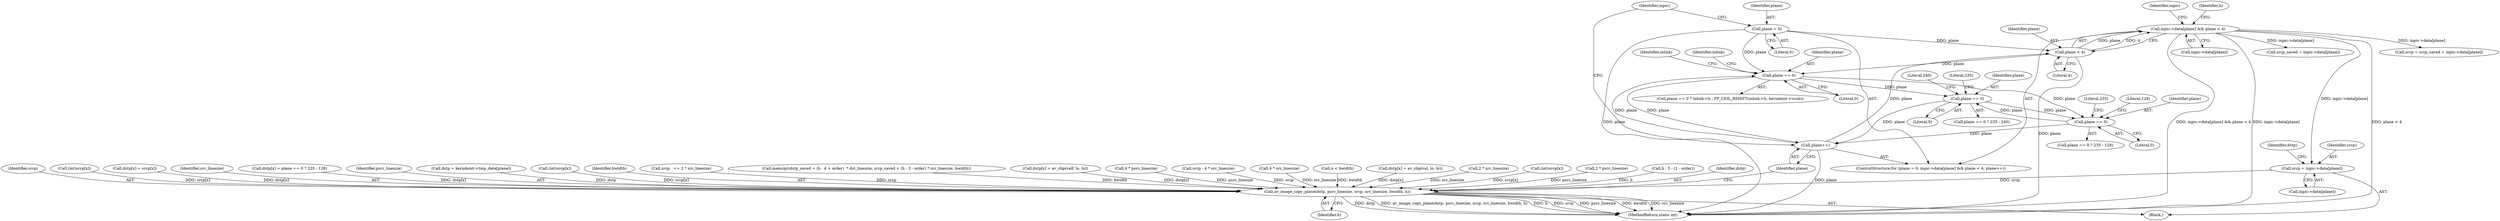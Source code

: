 digraph "0_FFmpeg_e43a0a232dbf6d3c161823c2e07c52e76227a1bc_5@array" {
"1001125" [label="(Call,srcp = inpic->data[plane])"];
"1000247" [label="(Call,inpic->data[plane] && plane < 4)"];
"1000253" [label="(Call,plane < 4)"];
"1000256" [label="(Call,plane++)"];
"1000738" [label="(Call,plane == 0)"];
"1000698" [label="(Call,plane == 0)"];
"1000262" [label="(Call,plane == 0)"];
"1000244" [label="(Call,plane = 0)"];
"1001139" [label="(Call,av_image_copy_plane(dstp, psrc_linesize, srcp, src_linesize, bwidth, h))"];
"1001140" [label="(Identifier,dstp)"];
"1001142" [label="(Identifier,srcp)"];
"1000773" [label="(Call,(int)srcp[x])"];
"1000253" [label="(Call,plane < 4)"];
"1000742" [label="(Literal,240)"];
"1000255" [label="(Literal,4)"];
"1001145" [label="(Identifier,h)"];
"1000264" [label="(Literal,0)"];
"1000246" [label="(Literal,0)"];
"1000741" [label="(Literal,235)"];
"1000698" [label="(Call,plane == 0)"];
"1001033" [label="(Call,dstp[x] = srcp[x])"];
"1001143" [label="(Identifier,src_linesize)"];
"1000254" [label="(Identifier,plane)"];
"1000243" [label="(ControlStructure,for (plane = 0; inpic->data[plane] && plane < 4; plane++))"];
"1000699" [label="(Identifier,plane)"];
"1000693" [label="(Call,dstp[x] = plane == 0 ? 235 : 128)"];
"1001139" [label="(Call,av_image_copy_plane(dstp, psrc_linesize, srcp, src_linesize, bwidth, h))"];
"1000282" [label="(Call,srcp = srcp_saved = inpic->data[plane])"];
"1000245" [label="(Identifier,plane)"];
"1000701" [label="(Literal,235)"];
"1000702" [label="(Literal,128)"];
"1001141" [label="(Identifier,psrc_linesize)"];
"1001132" [label="(Call,dstp = kerndeint->tmp_data[plane])"];
"1000244" [label="(Call,plane = 0)"];
"1000266" [label="(Identifier,inlink)"];
"1000258" [label="(Block,)"];
"1001133" [label="(Identifier,dstp)"];
"1000262" [label="(Call,plane == 0)"];
"1000263" [label="(Identifier,plane)"];
"1000616" [label="(Call,(int)srcp[x])"];
"1000739" [label="(Identifier,plane)"];
"1001127" [label="(Call,inpic->data[plane])"];
"1001153" [label="(MethodReturn,static int)"];
"1000738" [label="(Call,plane == 0)"];
"1000256" [label="(Call,plane++)"];
"1001144" [label="(Identifier,bwidth)"];
"1000247" [label="(Call,inpic->data[plane] && plane < 4)"];
"1001148" [label="(Identifier,inpic)"];
"1001075" [label="(Call,srcp   += 2 * src_linesize)"];
"1000270" [label="(Identifier,inlink)"];
"1000414" [label="(Call,memcpy(dstp_saved + (h - 4 + order)  * dst_linesize, srcp_saved + (h - 3 - order) * src_linesize, bwidth))"];
"1000260" [label="(Identifier,h)"];
"1000916" [label="(Call,dstp[x] = av_clip(valf, lo, hi))"];
"1000248" [label="(Call,inpic->data[plane])"];
"1000284" [label="(Call,srcp_saved = inpic->data[plane])"];
"1000486" [label="(Call,4 * psrc_linesize)"];
"1000740" [label="(Literal,0)"];
"1000523" [label="(Call,srcp - 4 * src_linesize)"];
"1001126" [label="(Identifier,srcp)"];
"1000700" [label="(Literal,0)"];
"1000551" [label="(Call,4 * src_linesize)"];
"1000592" [label="(Call,x < bwidth)"];
"1000697" [label="(Call,plane == 0 ? 235 : 128)"];
"1001023" [label="(Call,dstp[x] = av_clip(val, lo, hi))"];
"1000261" [label="(Call,plane == 0 ? inlink->h : FF_CEIL_RSHIFT(inlink->h, kerndeint->vsub))"];
"1001117" [label="(Call,2 * src_linesize)"];
"1000257" [label="(Identifier,plane)"];
"1000950" [label="(Call,(int)srcp[x])"];
"1000250" [label="(Identifier,inpic)"];
"1000737" [label="(Call,plane == 0 ? 235 : 240)"];
"1001072" [label="(Call,2 * psrc_linesize)"];
"1001125" [label="(Call,srcp = inpic->data[plane])"];
"1000577" [label="(Call,h - 5 - (1 - order))"];
"1001125" -> "1000258"  [label="AST: "];
"1001125" -> "1001127"  [label="CFG: "];
"1001126" -> "1001125"  [label="AST: "];
"1001127" -> "1001125"  [label="AST: "];
"1001133" -> "1001125"  [label="CFG: "];
"1000247" -> "1001125"  [label="DDG: inpic->data[plane]"];
"1001125" -> "1001139"  [label="DDG: srcp"];
"1000247" -> "1000243"  [label="AST: "];
"1000247" -> "1000248"  [label="CFG: "];
"1000247" -> "1000253"  [label="CFG: "];
"1000248" -> "1000247"  [label="AST: "];
"1000253" -> "1000247"  [label="AST: "];
"1000260" -> "1000247"  [label="CFG: "];
"1001148" -> "1000247"  [label="CFG: "];
"1000247" -> "1001153"  [label="DDG: inpic->data[plane]"];
"1000247" -> "1001153"  [label="DDG: plane < 4"];
"1000247" -> "1001153"  [label="DDG: inpic->data[plane] && plane < 4"];
"1000253" -> "1000247"  [label="DDG: plane"];
"1000253" -> "1000247"  [label="DDG: 4"];
"1000247" -> "1000282"  [label="DDG: inpic->data[plane]"];
"1000247" -> "1000284"  [label="DDG: inpic->data[plane]"];
"1000253" -> "1000255"  [label="CFG: "];
"1000254" -> "1000253"  [label="AST: "];
"1000255" -> "1000253"  [label="AST: "];
"1000253" -> "1001153"  [label="DDG: plane"];
"1000256" -> "1000253"  [label="DDG: plane"];
"1000244" -> "1000253"  [label="DDG: plane"];
"1000253" -> "1000262"  [label="DDG: plane"];
"1000256" -> "1000243"  [label="AST: "];
"1000256" -> "1000257"  [label="CFG: "];
"1000257" -> "1000256"  [label="AST: "];
"1000250" -> "1000256"  [label="CFG: "];
"1000256" -> "1001153"  [label="DDG: plane"];
"1000738" -> "1000256"  [label="DDG: plane"];
"1000698" -> "1000256"  [label="DDG: plane"];
"1000262" -> "1000256"  [label="DDG: plane"];
"1000256" -> "1000262"  [label="DDG: plane"];
"1000738" -> "1000737"  [label="AST: "];
"1000738" -> "1000740"  [label="CFG: "];
"1000739" -> "1000738"  [label="AST: "];
"1000740" -> "1000738"  [label="AST: "];
"1000741" -> "1000738"  [label="CFG: "];
"1000742" -> "1000738"  [label="CFG: "];
"1000738" -> "1000698"  [label="DDG: plane"];
"1000698" -> "1000738"  [label="DDG: plane"];
"1000262" -> "1000738"  [label="DDG: plane"];
"1000698" -> "1000697"  [label="AST: "];
"1000698" -> "1000700"  [label="CFG: "];
"1000699" -> "1000698"  [label="AST: "];
"1000700" -> "1000698"  [label="AST: "];
"1000701" -> "1000698"  [label="CFG: "];
"1000702" -> "1000698"  [label="CFG: "];
"1000262" -> "1000698"  [label="DDG: plane"];
"1000262" -> "1000261"  [label="AST: "];
"1000262" -> "1000264"  [label="CFG: "];
"1000263" -> "1000262"  [label="AST: "];
"1000264" -> "1000262"  [label="AST: "];
"1000266" -> "1000262"  [label="CFG: "];
"1000270" -> "1000262"  [label="CFG: "];
"1000244" -> "1000262"  [label="DDG: plane"];
"1000244" -> "1000243"  [label="AST: "];
"1000244" -> "1000246"  [label="CFG: "];
"1000245" -> "1000244"  [label="AST: "];
"1000246" -> "1000244"  [label="AST: "];
"1000250" -> "1000244"  [label="CFG: "];
"1000244" -> "1001153"  [label="DDG: plane"];
"1001139" -> "1000258"  [label="AST: "];
"1001139" -> "1001145"  [label="CFG: "];
"1001140" -> "1001139"  [label="AST: "];
"1001141" -> "1001139"  [label="AST: "];
"1001142" -> "1001139"  [label="AST: "];
"1001143" -> "1001139"  [label="AST: "];
"1001144" -> "1001139"  [label="AST: "];
"1001145" -> "1001139"  [label="AST: "];
"1000257" -> "1001139"  [label="CFG: "];
"1001139" -> "1001153"  [label="DDG: dstp"];
"1001139" -> "1001153"  [label="DDG: av_image_copy_plane(dstp, psrc_linesize, srcp, src_linesize, bwidth, h)"];
"1001139" -> "1001153"  [label="DDG: h"];
"1001139" -> "1001153"  [label="DDG: srcp"];
"1001139" -> "1001153"  [label="DDG: psrc_linesize"];
"1001139" -> "1001153"  [label="DDG: bwidth"];
"1001139" -> "1001153"  [label="DDG: src_linesize"];
"1001023" -> "1001139"  [label="DDG: dstp[x]"];
"1000693" -> "1001139"  [label="DDG: dstp[x]"];
"1001132" -> "1001139"  [label="DDG: dstp"];
"1000916" -> "1001139"  [label="DDG: dstp[x]"];
"1001033" -> "1001139"  [label="DDG: dstp[x]"];
"1001072" -> "1001139"  [label="DDG: psrc_linesize"];
"1000486" -> "1001139"  [label="DDG: psrc_linesize"];
"1000616" -> "1001139"  [label="DDG: srcp[x]"];
"1000950" -> "1001139"  [label="DDG: srcp[x]"];
"1000773" -> "1001139"  [label="DDG: srcp[x]"];
"1001075" -> "1001139"  [label="DDG: srcp"];
"1000523" -> "1001139"  [label="DDG: srcp"];
"1000551" -> "1001139"  [label="DDG: src_linesize"];
"1001117" -> "1001139"  [label="DDG: src_linesize"];
"1000414" -> "1001139"  [label="DDG: bwidth"];
"1000592" -> "1001139"  [label="DDG: bwidth"];
"1000577" -> "1001139"  [label="DDG: h"];
}

